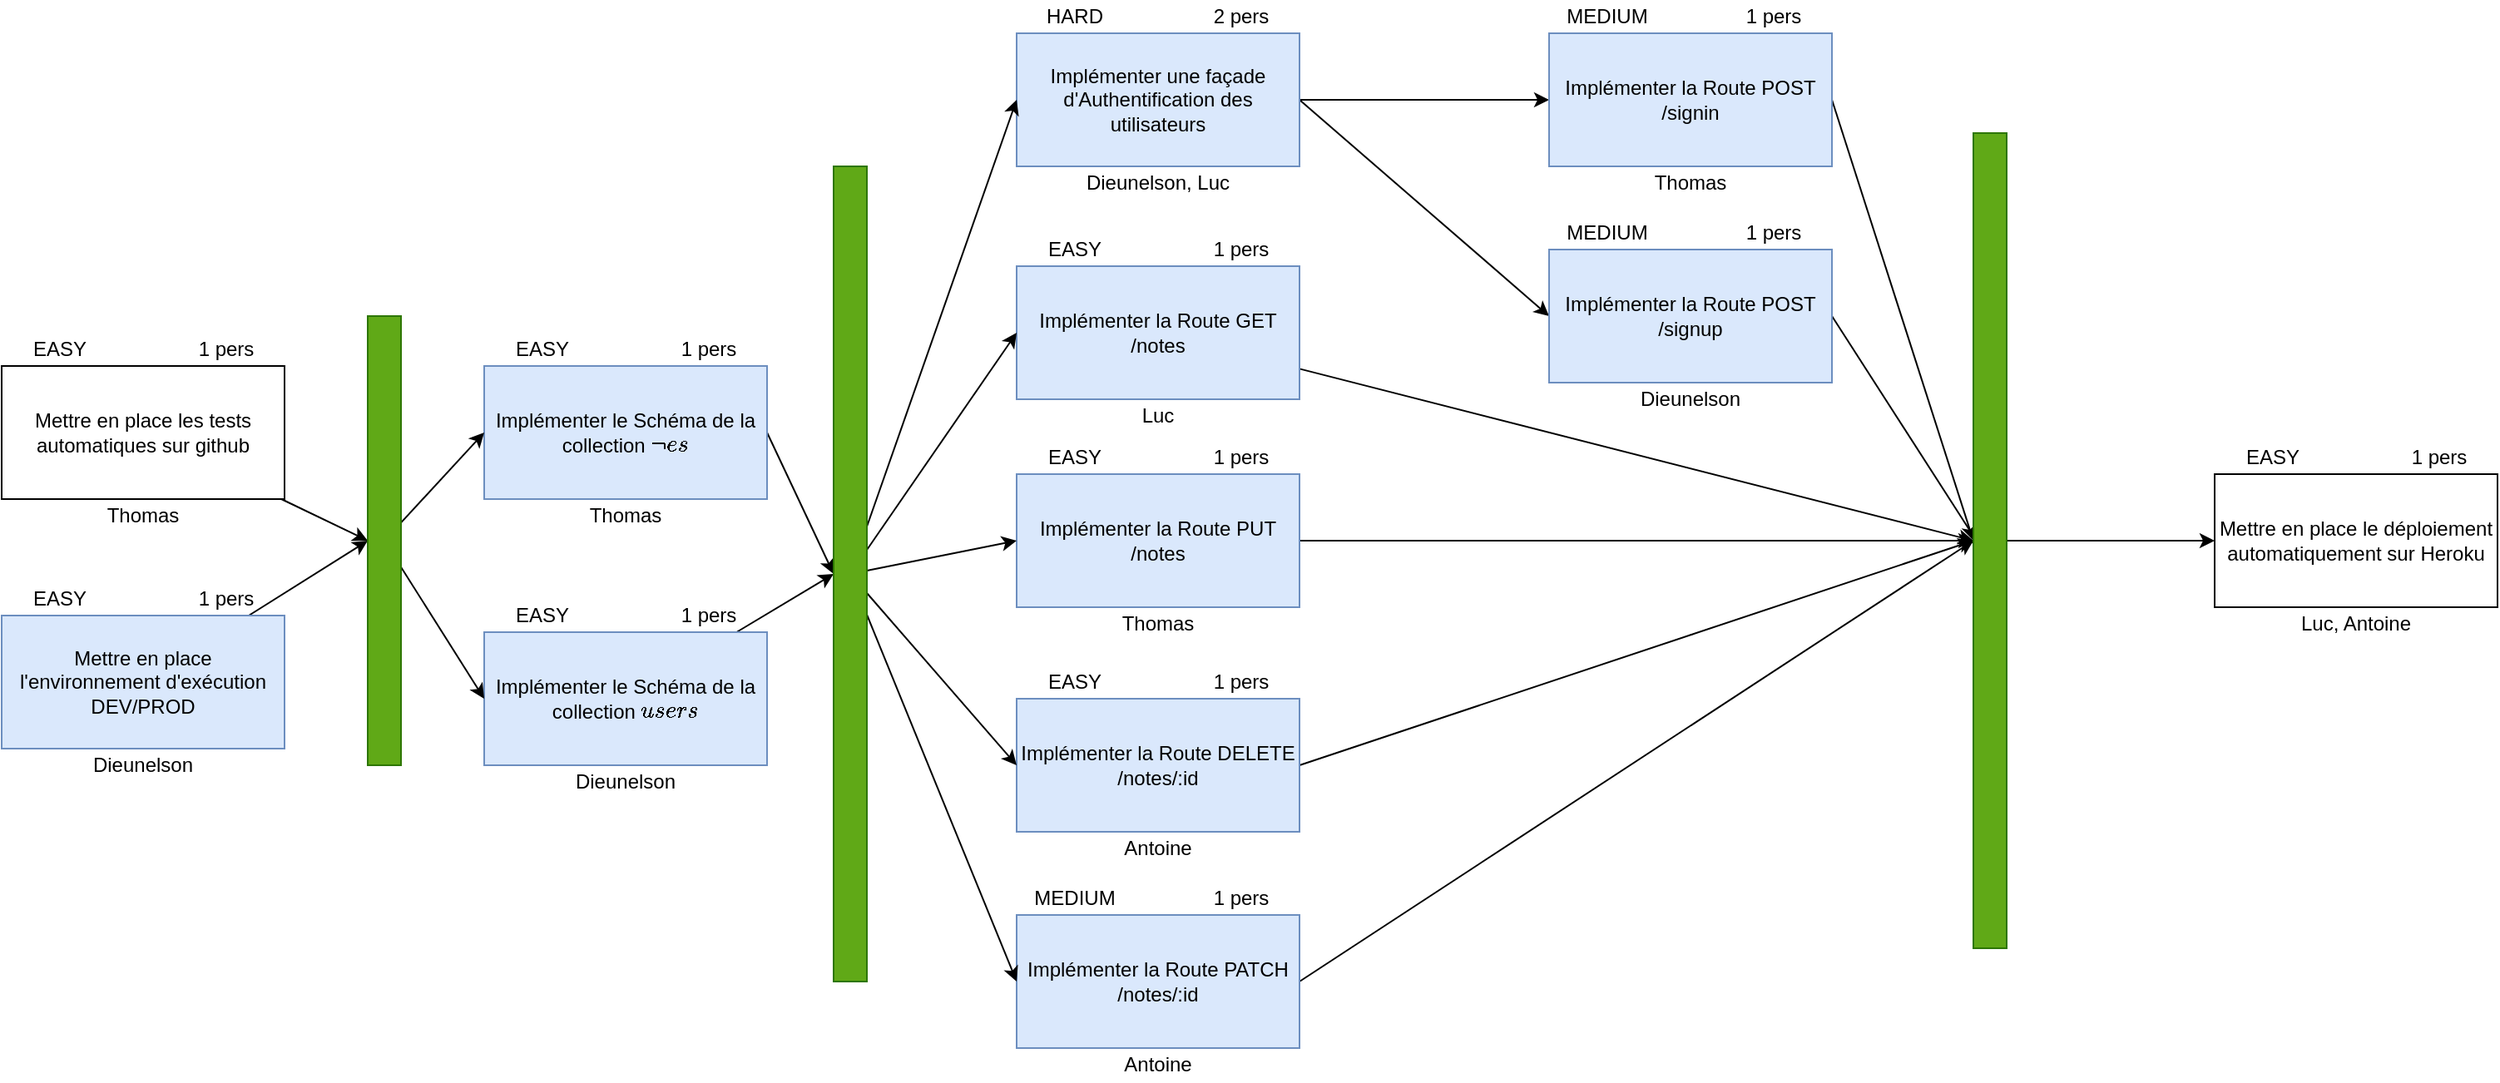 <mxfile version="14.4.3" type="device"><diagram id="i-ojOL6NpNpoXM6lNAal" name="Page-1"><mxGraphModel dx="1422" dy="822" grid="1" gridSize="10" guides="1" tooltips="1" connect="1" arrows="1" fold="1" page="1" pageScale="1" pageWidth="850" pageHeight="1100" math="0" shadow="0"><root><mxCell id="0"/><mxCell id="1" parent="0"/><mxCell id="rEENhcQe33hdsMdvbnNJ-15" style="rounded=0;orthogonalLoop=1;jettySize=auto;html=1;entryX=0;entryY=0.5;entryDx=0;entryDy=0;" edge="1" parent="1" source="rEENhcQe33hdsMdvbnNJ-1" target="rEENhcQe33hdsMdvbnNJ-14"><mxGeometry relative="1" as="geometry"/></mxCell><mxCell id="rEENhcQe33hdsMdvbnNJ-1" value="Mettre en place les tests automatiques sur github" style="rounded=0;whiteSpace=wrap;html=1;" vertex="1" parent="1"><mxGeometry x="90" y="360" width="170" height="80" as="geometry"/></mxCell><mxCell id="rEENhcQe33hdsMdvbnNJ-2" value="Mettre en place le déploiement automatiquement sur Heroku" style="rounded=0;whiteSpace=wrap;html=1;" vertex="1" parent="1"><mxGeometry x="1420" y="425" width="170" height="80" as="geometry"/></mxCell><mxCell id="rEENhcQe33hdsMdvbnNJ-16" style="edgeStyle=none;rounded=0;orthogonalLoop=1;jettySize=auto;html=1;entryX=0;entryY=0.5;entryDx=0;entryDy=0;" edge="1" parent="1" source="rEENhcQe33hdsMdvbnNJ-4" target="rEENhcQe33hdsMdvbnNJ-14"><mxGeometry relative="1" as="geometry"/></mxCell><mxCell id="rEENhcQe33hdsMdvbnNJ-4" value="Mettre en place l'environnement d'exécution DEV/PROD" style="rounded=0;whiteSpace=wrap;html=1;fillColor=#dae8fc;strokeColor=#6c8ebf;" vertex="1" parent="1"><mxGeometry x="90" y="510" width="170" height="80" as="geometry"/></mxCell><mxCell id="rEENhcQe33hdsMdvbnNJ-20" style="edgeStyle=none;rounded=0;orthogonalLoop=1;jettySize=auto;html=1;entryX=0;entryY=0.5;entryDx=0;entryDy=0;exitX=1;exitY=0.5;exitDx=0;exitDy=0;" edge="1" parent="1" source="rEENhcQe33hdsMdvbnNJ-5" target="rEENhcQe33hdsMdvbnNJ-19"><mxGeometry relative="1" as="geometry"/></mxCell><mxCell id="rEENhcQe33hdsMdvbnNJ-5" value="Implémenter le Schéma de la collection `notes`" style="rounded=0;whiteSpace=wrap;html=1;fillColor=#dae8fc;strokeColor=#6c8ebf;" vertex="1" parent="1"><mxGeometry x="380" y="360" width="170" height="80" as="geometry"/></mxCell><mxCell id="rEENhcQe33hdsMdvbnNJ-22" style="edgeStyle=none;rounded=0;orthogonalLoop=1;jettySize=auto;html=1;entryX=0;entryY=0.5;entryDx=0;entryDy=0;" edge="1" parent="1" source="rEENhcQe33hdsMdvbnNJ-6" target="rEENhcQe33hdsMdvbnNJ-19"><mxGeometry relative="1" as="geometry"/></mxCell><mxCell id="rEENhcQe33hdsMdvbnNJ-6" value="Implémenter le Schéma de la collection `users`" style="rounded=0;whiteSpace=wrap;html=1;fillColor=#dae8fc;strokeColor=#6c8ebf;" vertex="1" parent="1"><mxGeometry x="380" y="520" width="170" height="80" as="geometry"/></mxCell><mxCell id="rEENhcQe33hdsMdvbnNJ-28" style="edgeStyle=none;rounded=0;orthogonalLoop=1;jettySize=auto;html=1;entryX=0;entryY=0.5;entryDx=0;entryDy=0;exitX=1;exitY=0.5;exitDx=0;exitDy=0;" edge="1" parent="1" source="rEENhcQe33hdsMdvbnNJ-7" target="rEENhcQe33hdsMdvbnNJ-12"><mxGeometry relative="1" as="geometry"/></mxCell><mxCell id="rEENhcQe33hdsMdvbnNJ-29" style="edgeStyle=none;rounded=0;orthogonalLoop=1;jettySize=auto;html=1;entryX=0;entryY=0.5;entryDx=0;entryDy=0;exitX=1;exitY=0.5;exitDx=0;exitDy=0;" edge="1" parent="1" source="rEENhcQe33hdsMdvbnNJ-7" target="rEENhcQe33hdsMdvbnNJ-13"><mxGeometry relative="1" as="geometry"/></mxCell><mxCell id="rEENhcQe33hdsMdvbnNJ-7" value="Implémenter une façade d'Authentification des utilisateurs" style="rounded=0;whiteSpace=wrap;html=1;fillColor=#dae8fc;strokeColor=#6c8ebf;" vertex="1" parent="1"><mxGeometry x="700" y="160" width="170" height="80" as="geometry"/></mxCell><mxCell id="rEENhcQe33hdsMdvbnNJ-35" style="edgeStyle=none;rounded=0;orthogonalLoop=1;jettySize=auto;html=1;entryX=0;entryY=0.5;entryDx=0;entryDy=0;exitX=1;exitY=0.5;exitDx=0;exitDy=0;" edge="1" parent="1" source="rEENhcQe33hdsMdvbnNJ-8" target="rEENhcQe33hdsMdvbnNJ-30"><mxGeometry relative="1" as="geometry"/></mxCell><mxCell id="rEENhcQe33hdsMdvbnNJ-8" value="Implémenter la Route DELETE /notes/:id" style="rounded=0;whiteSpace=wrap;html=1;fillColor=#dae8fc;strokeColor=#6c8ebf;" vertex="1" parent="1"><mxGeometry x="700" y="560" width="170" height="80" as="geometry"/></mxCell><mxCell id="rEENhcQe33hdsMdvbnNJ-36" style="edgeStyle=none;rounded=0;orthogonalLoop=1;jettySize=auto;html=1;entryX=0;entryY=0.5;entryDx=0;entryDy=0;exitX=1;exitY=0.5;exitDx=0;exitDy=0;" edge="1" parent="1" source="rEENhcQe33hdsMdvbnNJ-9" target="rEENhcQe33hdsMdvbnNJ-30"><mxGeometry relative="1" as="geometry"/></mxCell><mxCell id="rEENhcQe33hdsMdvbnNJ-9" value="Implémenter la Route PATCH /notes/:id" style="rounded=0;whiteSpace=wrap;html=1;fillColor=#dae8fc;strokeColor=#6c8ebf;" vertex="1" parent="1"><mxGeometry x="700" y="690" width="170" height="80" as="geometry"/></mxCell><mxCell id="rEENhcQe33hdsMdvbnNJ-34" style="edgeStyle=none;rounded=0;orthogonalLoop=1;jettySize=auto;html=1;entryX=0;entryY=0.5;entryDx=0;entryDy=0;" edge="1" parent="1" source="rEENhcQe33hdsMdvbnNJ-10" target="rEENhcQe33hdsMdvbnNJ-30"><mxGeometry relative="1" as="geometry"/></mxCell><mxCell id="rEENhcQe33hdsMdvbnNJ-10" value="Implémenter la Route PUT /notes" style="rounded=0;whiteSpace=wrap;html=1;fillColor=#dae8fc;strokeColor=#6c8ebf;" vertex="1" parent="1"><mxGeometry x="700" y="425" width="170" height="80" as="geometry"/></mxCell><mxCell id="rEENhcQe33hdsMdvbnNJ-33" style="edgeStyle=none;rounded=0;orthogonalLoop=1;jettySize=auto;html=1;entryX=0;entryY=0.5;entryDx=0;entryDy=0;" edge="1" parent="1" source="rEENhcQe33hdsMdvbnNJ-11" target="rEENhcQe33hdsMdvbnNJ-30"><mxGeometry relative="1" as="geometry"/></mxCell><mxCell id="rEENhcQe33hdsMdvbnNJ-11" value="Implémenter la Route GET /notes" style="rounded=0;whiteSpace=wrap;html=1;fillColor=#dae8fc;strokeColor=#6c8ebf;" vertex="1" parent="1"><mxGeometry x="700" y="300" width="170" height="80" as="geometry"/></mxCell><mxCell id="rEENhcQe33hdsMdvbnNJ-31" style="rounded=0;orthogonalLoop=1;jettySize=auto;html=1;entryX=0;entryY=0.5;entryDx=0;entryDy=0;exitX=1;exitY=0.5;exitDx=0;exitDy=0;" edge="1" parent="1" source="rEENhcQe33hdsMdvbnNJ-12" target="rEENhcQe33hdsMdvbnNJ-30"><mxGeometry relative="1" as="geometry"/></mxCell><mxCell id="rEENhcQe33hdsMdvbnNJ-12" value="Implémenter la Route POST /signin" style="rounded=0;whiteSpace=wrap;html=1;fillColor=#dae8fc;strokeColor=#6c8ebf;" vertex="1" parent="1"><mxGeometry x="1020" y="160" width="170" height="80" as="geometry"/></mxCell><mxCell id="rEENhcQe33hdsMdvbnNJ-32" style="edgeStyle=none;rounded=0;orthogonalLoop=1;jettySize=auto;html=1;exitX=1;exitY=0.5;exitDx=0;exitDy=0;" edge="1" parent="1" source="rEENhcQe33hdsMdvbnNJ-13"><mxGeometry relative="1" as="geometry"><mxPoint x="1280" y="470" as="targetPoint"/></mxGeometry></mxCell><mxCell id="rEENhcQe33hdsMdvbnNJ-13" value="Implémenter la Route POST /signup" style="rounded=0;whiteSpace=wrap;html=1;fillColor=#dae8fc;strokeColor=#6c8ebf;" vertex="1" parent="1"><mxGeometry x="1020" y="290" width="170" height="80" as="geometry"/></mxCell><mxCell id="rEENhcQe33hdsMdvbnNJ-17" style="edgeStyle=none;rounded=0;orthogonalLoop=1;jettySize=auto;html=1;entryX=0;entryY=0.5;entryDx=0;entryDy=0;" edge="1" parent="1" source="rEENhcQe33hdsMdvbnNJ-14" target="rEENhcQe33hdsMdvbnNJ-5"><mxGeometry relative="1" as="geometry"/></mxCell><mxCell id="rEENhcQe33hdsMdvbnNJ-18" style="edgeStyle=none;rounded=0;orthogonalLoop=1;jettySize=auto;html=1;entryX=0;entryY=0.5;entryDx=0;entryDy=0;" edge="1" parent="1" source="rEENhcQe33hdsMdvbnNJ-14" target="rEENhcQe33hdsMdvbnNJ-6"><mxGeometry relative="1" as="geometry"/></mxCell><mxCell id="rEENhcQe33hdsMdvbnNJ-14" value="" style="rounded=0;whiteSpace=wrap;html=1;fillColor=#60a917;strokeColor=#2D7600;fontColor=#ffffff;" vertex="1" parent="1"><mxGeometry x="310" y="330" width="20" height="270" as="geometry"/></mxCell><mxCell id="rEENhcQe33hdsMdvbnNJ-23" style="edgeStyle=none;rounded=0;orthogonalLoop=1;jettySize=auto;html=1;entryX=0;entryY=0.5;entryDx=0;entryDy=0;" edge="1" parent="1" source="rEENhcQe33hdsMdvbnNJ-19" target="rEENhcQe33hdsMdvbnNJ-7"><mxGeometry relative="1" as="geometry"/></mxCell><mxCell id="rEENhcQe33hdsMdvbnNJ-24" style="edgeStyle=none;rounded=0;orthogonalLoop=1;jettySize=auto;html=1;entryX=0;entryY=0.5;entryDx=0;entryDy=0;" edge="1" parent="1" source="rEENhcQe33hdsMdvbnNJ-19" target="rEENhcQe33hdsMdvbnNJ-11"><mxGeometry relative="1" as="geometry"/></mxCell><mxCell id="rEENhcQe33hdsMdvbnNJ-25" style="edgeStyle=none;rounded=0;orthogonalLoop=1;jettySize=auto;html=1;entryX=0;entryY=0.5;entryDx=0;entryDy=0;" edge="1" parent="1" source="rEENhcQe33hdsMdvbnNJ-19" target="rEENhcQe33hdsMdvbnNJ-10"><mxGeometry relative="1" as="geometry"/></mxCell><mxCell id="rEENhcQe33hdsMdvbnNJ-26" style="edgeStyle=none;rounded=0;orthogonalLoop=1;jettySize=auto;html=1;entryX=0;entryY=0.5;entryDx=0;entryDy=0;" edge="1" parent="1" source="rEENhcQe33hdsMdvbnNJ-19" target="rEENhcQe33hdsMdvbnNJ-8"><mxGeometry relative="1" as="geometry"/></mxCell><mxCell id="rEENhcQe33hdsMdvbnNJ-27" style="edgeStyle=none;rounded=0;orthogonalLoop=1;jettySize=auto;html=1;entryX=0;entryY=0.5;entryDx=0;entryDy=0;" edge="1" parent="1" source="rEENhcQe33hdsMdvbnNJ-19" target="rEENhcQe33hdsMdvbnNJ-9"><mxGeometry relative="1" as="geometry"/></mxCell><mxCell id="rEENhcQe33hdsMdvbnNJ-19" value="" style="rounded=0;whiteSpace=wrap;html=1;fillColor=#60a917;strokeColor=#2D7600;fontColor=#ffffff;" vertex="1" parent="1"><mxGeometry x="590" y="240" width="20" height="490" as="geometry"/></mxCell><mxCell id="rEENhcQe33hdsMdvbnNJ-37" style="edgeStyle=none;rounded=0;orthogonalLoop=1;jettySize=auto;html=1;" edge="1" parent="1" source="rEENhcQe33hdsMdvbnNJ-30" target="rEENhcQe33hdsMdvbnNJ-2"><mxGeometry relative="1" as="geometry"/></mxCell><mxCell id="rEENhcQe33hdsMdvbnNJ-30" value="" style="rounded=0;whiteSpace=wrap;html=1;fillColor=#60a917;strokeColor=#2D7600;fontColor=#ffffff;" vertex="1" parent="1"><mxGeometry x="1275" y="220" width="20" height="490" as="geometry"/></mxCell><mxCell id="rEENhcQe33hdsMdvbnNJ-38" value="1 pers" style="text;html=1;strokeColor=none;fillColor=none;align=center;verticalAlign=middle;whiteSpace=wrap;rounded=0;" vertex="1" parent="1"><mxGeometry x="190" y="340" width="70" height="20" as="geometry"/></mxCell><mxCell id="rEENhcQe33hdsMdvbnNJ-39" value="1 pers" style="text;html=1;strokeColor=none;fillColor=none;align=center;verticalAlign=middle;whiteSpace=wrap;rounded=0;" vertex="1" parent="1"><mxGeometry x="480" y="340" width="70" height="20" as="geometry"/></mxCell><mxCell id="rEENhcQe33hdsMdvbnNJ-40" value="1 pers" style="text;html=1;strokeColor=none;fillColor=none;align=center;verticalAlign=middle;whiteSpace=wrap;rounded=0;" vertex="1" parent="1"><mxGeometry x="480" y="500" width="70" height="20" as="geometry"/></mxCell><mxCell id="rEENhcQe33hdsMdvbnNJ-41" value="2 pers" style="text;html=1;strokeColor=none;fillColor=none;align=center;verticalAlign=middle;whiteSpace=wrap;rounded=0;" vertex="1" parent="1"><mxGeometry x="800" y="140" width="70" height="20" as="geometry"/></mxCell><mxCell id="rEENhcQe33hdsMdvbnNJ-42" value="1 pers" style="text;html=1;strokeColor=none;fillColor=none;align=center;verticalAlign=middle;whiteSpace=wrap;rounded=0;" vertex="1" parent="1"><mxGeometry x="800" y="280" width="70" height="20" as="geometry"/></mxCell><mxCell id="rEENhcQe33hdsMdvbnNJ-43" value="1 pers" style="text;html=1;strokeColor=none;fillColor=none;align=center;verticalAlign=middle;whiteSpace=wrap;rounded=0;" vertex="1" parent="1"><mxGeometry x="800" y="405" width="70" height="20" as="geometry"/></mxCell><mxCell id="rEENhcQe33hdsMdvbnNJ-44" value="1 pers" style="text;html=1;strokeColor=none;fillColor=none;align=center;verticalAlign=middle;whiteSpace=wrap;rounded=0;" vertex="1" parent="1"><mxGeometry x="800" y="540" width="70" height="20" as="geometry"/></mxCell><mxCell id="rEENhcQe33hdsMdvbnNJ-45" value="1 pers" style="text;html=1;strokeColor=none;fillColor=none;align=center;verticalAlign=middle;whiteSpace=wrap;rounded=0;" vertex="1" parent="1"><mxGeometry x="800" y="670" width="70" height="20" as="geometry"/></mxCell><mxCell id="rEENhcQe33hdsMdvbnNJ-46" value="1 pers" style="text;html=1;strokeColor=none;fillColor=none;align=center;verticalAlign=middle;whiteSpace=wrap;rounded=0;" vertex="1" parent="1"><mxGeometry x="190" y="490" width="70" height="20" as="geometry"/></mxCell><mxCell id="rEENhcQe33hdsMdvbnNJ-47" value="1 pers" style="text;html=1;strokeColor=none;fillColor=none;align=center;verticalAlign=middle;whiteSpace=wrap;rounded=0;" vertex="1" parent="1"><mxGeometry x="1120" y="140" width="70" height="20" as="geometry"/></mxCell><mxCell id="rEENhcQe33hdsMdvbnNJ-48" value="1 pers" style="text;html=1;strokeColor=none;fillColor=none;align=center;verticalAlign=middle;whiteSpace=wrap;rounded=0;" vertex="1" parent="1"><mxGeometry x="1120" y="270" width="70" height="20" as="geometry"/></mxCell><mxCell id="rEENhcQe33hdsMdvbnNJ-49" value="1 pers" style="text;html=1;strokeColor=none;fillColor=none;align=center;verticalAlign=middle;whiteSpace=wrap;rounded=0;" vertex="1" parent="1"><mxGeometry x="1520" y="405" width="70" height="20" as="geometry"/></mxCell><mxCell id="rEENhcQe33hdsMdvbnNJ-50" value="EASY" style="text;html=1;strokeColor=none;fillColor=none;align=center;verticalAlign=middle;whiteSpace=wrap;rounded=0;" vertex="1" parent="1"><mxGeometry x="1420" y="405" width="70" height="20" as="geometry"/></mxCell><mxCell id="rEENhcQe33hdsMdvbnNJ-51" value="MEDIUM" style="text;html=1;strokeColor=none;fillColor=none;align=center;verticalAlign=middle;whiteSpace=wrap;rounded=0;" vertex="1" parent="1"><mxGeometry x="1020" y="140" width="70" height="20" as="geometry"/></mxCell><mxCell id="rEENhcQe33hdsMdvbnNJ-52" value="MEDIUM" style="text;html=1;strokeColor=none;fillColor=none;align=center;verticalAlign=middle;whiteSpace=wrap;rounded=0;" vertex="1" parent="1"><mxGeometry x="1020" y="270" width="70" height="20" as="geometry"/></mxCell><mxCell id="rEENhcQe33hdsMdvbnNJ-53" value="HARD" style="text;html=1;strokeColor=none;fillColor=none;align=center;verticalAlign=middle;whiteSpace=wrap;rounded=0;" vertex="1" parent="1"><mxGeometry x="700" y="140" width="70" height="20" as="geometry"/></mxCell><mxCell id="rEENhcQe33hdsMdvbnNJ-54" value="EASY" style="text;html=1;strokeColor=none;fillColor=none;align=center;verticalAlign=middle;whiteSpace=wrap;rounded=0;" vertex="1" parent="1"><mxGeometry x="700" y="280" width="70" height="20" as="geometry"/></mxCell><mxCell id="rEENhcQe33hdsMdvbnNJ-55" value="EASY" style="text;html=1;strokeColor=none;fillColor=none;align=center;verticalAlign=middle;whiteSpace=wrap;rounded=0;" vertex="1" parent="1"><mxGeometry x="700" y="405" width="70" height="20" as="geometry"/></mxCell><mxCell id="rEENhcQe33hdsMdvbnNJ-56" value="EASY" style="text;html=1;strokeColor=none;fillColor=none;align=center;verticalAlign=middle;whiteSpace=wrap;rounded=0;" vertex="1" parent="1"><mxGeometry x="700" y="540" width="70" height="20" as="geometry"/></mxCell><mxCell id="rEENhcQe33hdsMdvbnNJ-57" value="MEDIUM" style="text;html=1;strokeColor=none;fillColor=none;align=center;verticalAlign=middle;whiteSpace=wrap;rounded=0;" vertex="1" parent="1"><mxGeometry x="700" y="670" width="70" height="20" as="geometry"/></mxCell><mxCell id="rEENhcQe33hdsMdvbnNJ-58" value="EASY" style="text;html=1;strokeColor=none;fillColor=none;align=center;verticalAlign=middle;whiteSpace=wrap;rounded=0;" vertex="1" parent="1"><mxGeometry x="380" y="340" width="70" height="20" as="geometry"/></mxCell><mxCell id="rEENhcQe33hdsMdvbnNJ-59" value="EASY" style="text;html=1;strokeColor=none;fillColor=none;align=center;verticalAlign=middle;whiteSpace=wrap;rounded=0;" vertex="1" parent="1"><mxGeometry x="380" y="500" width="70" height="20" as="geometry"/></mxCell><mxCell id="rEENhcQe33hdsMdvbnNJ-60" value="EASY" style="text;html=1;strokeColor=none;fillColor=none;align=center;verticalAlign=middle;whiteSpace=wrap;rounded=0;" vertex="1" parent="1"><mxGeometry x="90" y="490" width="70" height="20" as="geometry"/></mxCell><mxCell id="rEENhcQe33hdsMdvbnNJ-61" value="EASY" style="text;html=1;strokeColor=none;fillColor=none;align=center;verticalAlign=middle;whiteSpace=wrap;rounded=0;" vertex="1" parent="1"><mxGeometry x="90" y="340" width="70" height="20" as="geometry"/></mxCell><mxCell id="rEENhcQe33hdsMdvbnNJ-62" value="Antoine" style="text;html=1;strokeColor=none;fillColor=none;align=center;verticalAlign=middle;whiteSpace=wrap;rounded=0;" vertex="1" parent="1"><mxGeometry x="750" y="770" width="70" height="20" as="geometry"/></mxCell><mxCell id="rEENhcQe33hdsMdvbnNJ-63" value="Antoine" style="text;html=1;strokeColor=none;fillColor=none;align=center;verticalAlign=middle;whiteSpace=wrap;rounded=0;" vertex="1" parent="1"><mxGeometry x="750" y="640" width="70" height="20" as="geometry"/></mxCell><mxCell id="rEENhcQe33hdsMdvbnNJ-64" value="Thomas" style="text;html=1;strokeColor=none;fillColor=none;align=center;verticalAlign=middle;whiteSpace=wrap;rounded=0;" vertex="1" parent="1"><mxGeometry x="750" y="505" width="70" height="20" as="geometry"/></mxCell><mxCell id="rEENhcQe33hdsMdvbnNJ-65" value="Luc" style="text;html=1;strokeColor=none;fillColor=none;align=center;verticalAlign=middle;whiteSpace=wrap;rounded=0;" vertex="1" parent="1"><mxGeometry x="750" y="380" width="70" height="20" as="geometry"/></mxCell><mxCell id="rEENhcQe33hdsMdvbnNJ-66" value="Dieunelson, Luc" style="text;html=1;strokeColor=none;fillColor=none;align=center;verticalAlign=middle;whiteSpace=wrap;rounded=0;" vertex="1" parent="1"><mxGeometry x="725" y="240" width="120" height="20" as="geometry"/></mxCell><mxCell id="rEENhcQe33hdsMdvbnNJ-67" value="Dieunelson" style="text;html=1;strokeColor=none;fillColor=none;align=center;verticalAlign=middle;whiteSpace=wrap;rounded=0;" vertex="1" parent="1"><mxGeometry x="115" y="590" width="120" height="20" as="geometry"/></mxCell><mxCell id="rEENhcQe33hdsMdvbnNJ-68" value="Thomas" style="text;html=1;strokeColor=none;fillColor=none;align=center;verticalAlign=middle;whiteSpace=wrap;rounded=0;" vertex="1" parent="1"><mxGeometry x="1045" y="240" width="120" height="20" as="geometry"/></mxCell><mxCell id="rEENhcQe33hdsMdvbnNJ-69" value="Dieunelson" style="text;html=1;strokeColor=none;fillColor=none;align=center;verticalAlign=middle;whiteSpace=wrap;rounded=0;" vertex="1" parent="1"><mxGeometry x="1045" y="370" width="120" height="20" as="geometry"/></mxCell><mxCell id="rEENhcQe33hdsMdvbnNJ-70" value="Thomas" style="text;html=1;strokeColor=none;fillColor=none;align=center;verticalAlign=middle;whiteSpace=wrap;rounded=0;" vertex="1" parent="1"><mxGeometry x="405" y="440" width="120" height="20" as="geometry"/></mxCell><mxCell id="rEENhcQe33hdsMdvbnNJ-71" value="Dieunelson" style="text;html=1;strokeColor=none;fillColor=none;align=center;verticalAlign=middle;whiteSpace=wrap;rounded=0;" vertex="1" parent="1"><mxGeometry x="405" y="600" width="120" height="20" as="geometry"/></mxCell><mxCell id="rEENhcQe33hdsMdvbnNJ-72" value="Thomas" style="text;html=1;strokeColor=none;fillColor=none;align=center;verticalAlign=middle;whiteSpace=wrap;rounded=0;" vertex="1" parent="1"><mxGeometry x="115" y="440" width="120" height="20" as="geometry"/></mxCell><mxCell id="rEENhcQe33hdsMdvbnNJ-73" value="Luc, Antoine" style="text;html=1;strokeColor=none;fillColor=none;align=center;verticalAlign=middle;whiteSpace=wrap;rounded=0;" vertex="1" parent="1"><mxGeometry x="1445" y="505" width="120" height="20" as="geometry"/></mxCell></root></mxGraphModel></diagram></mxfile>